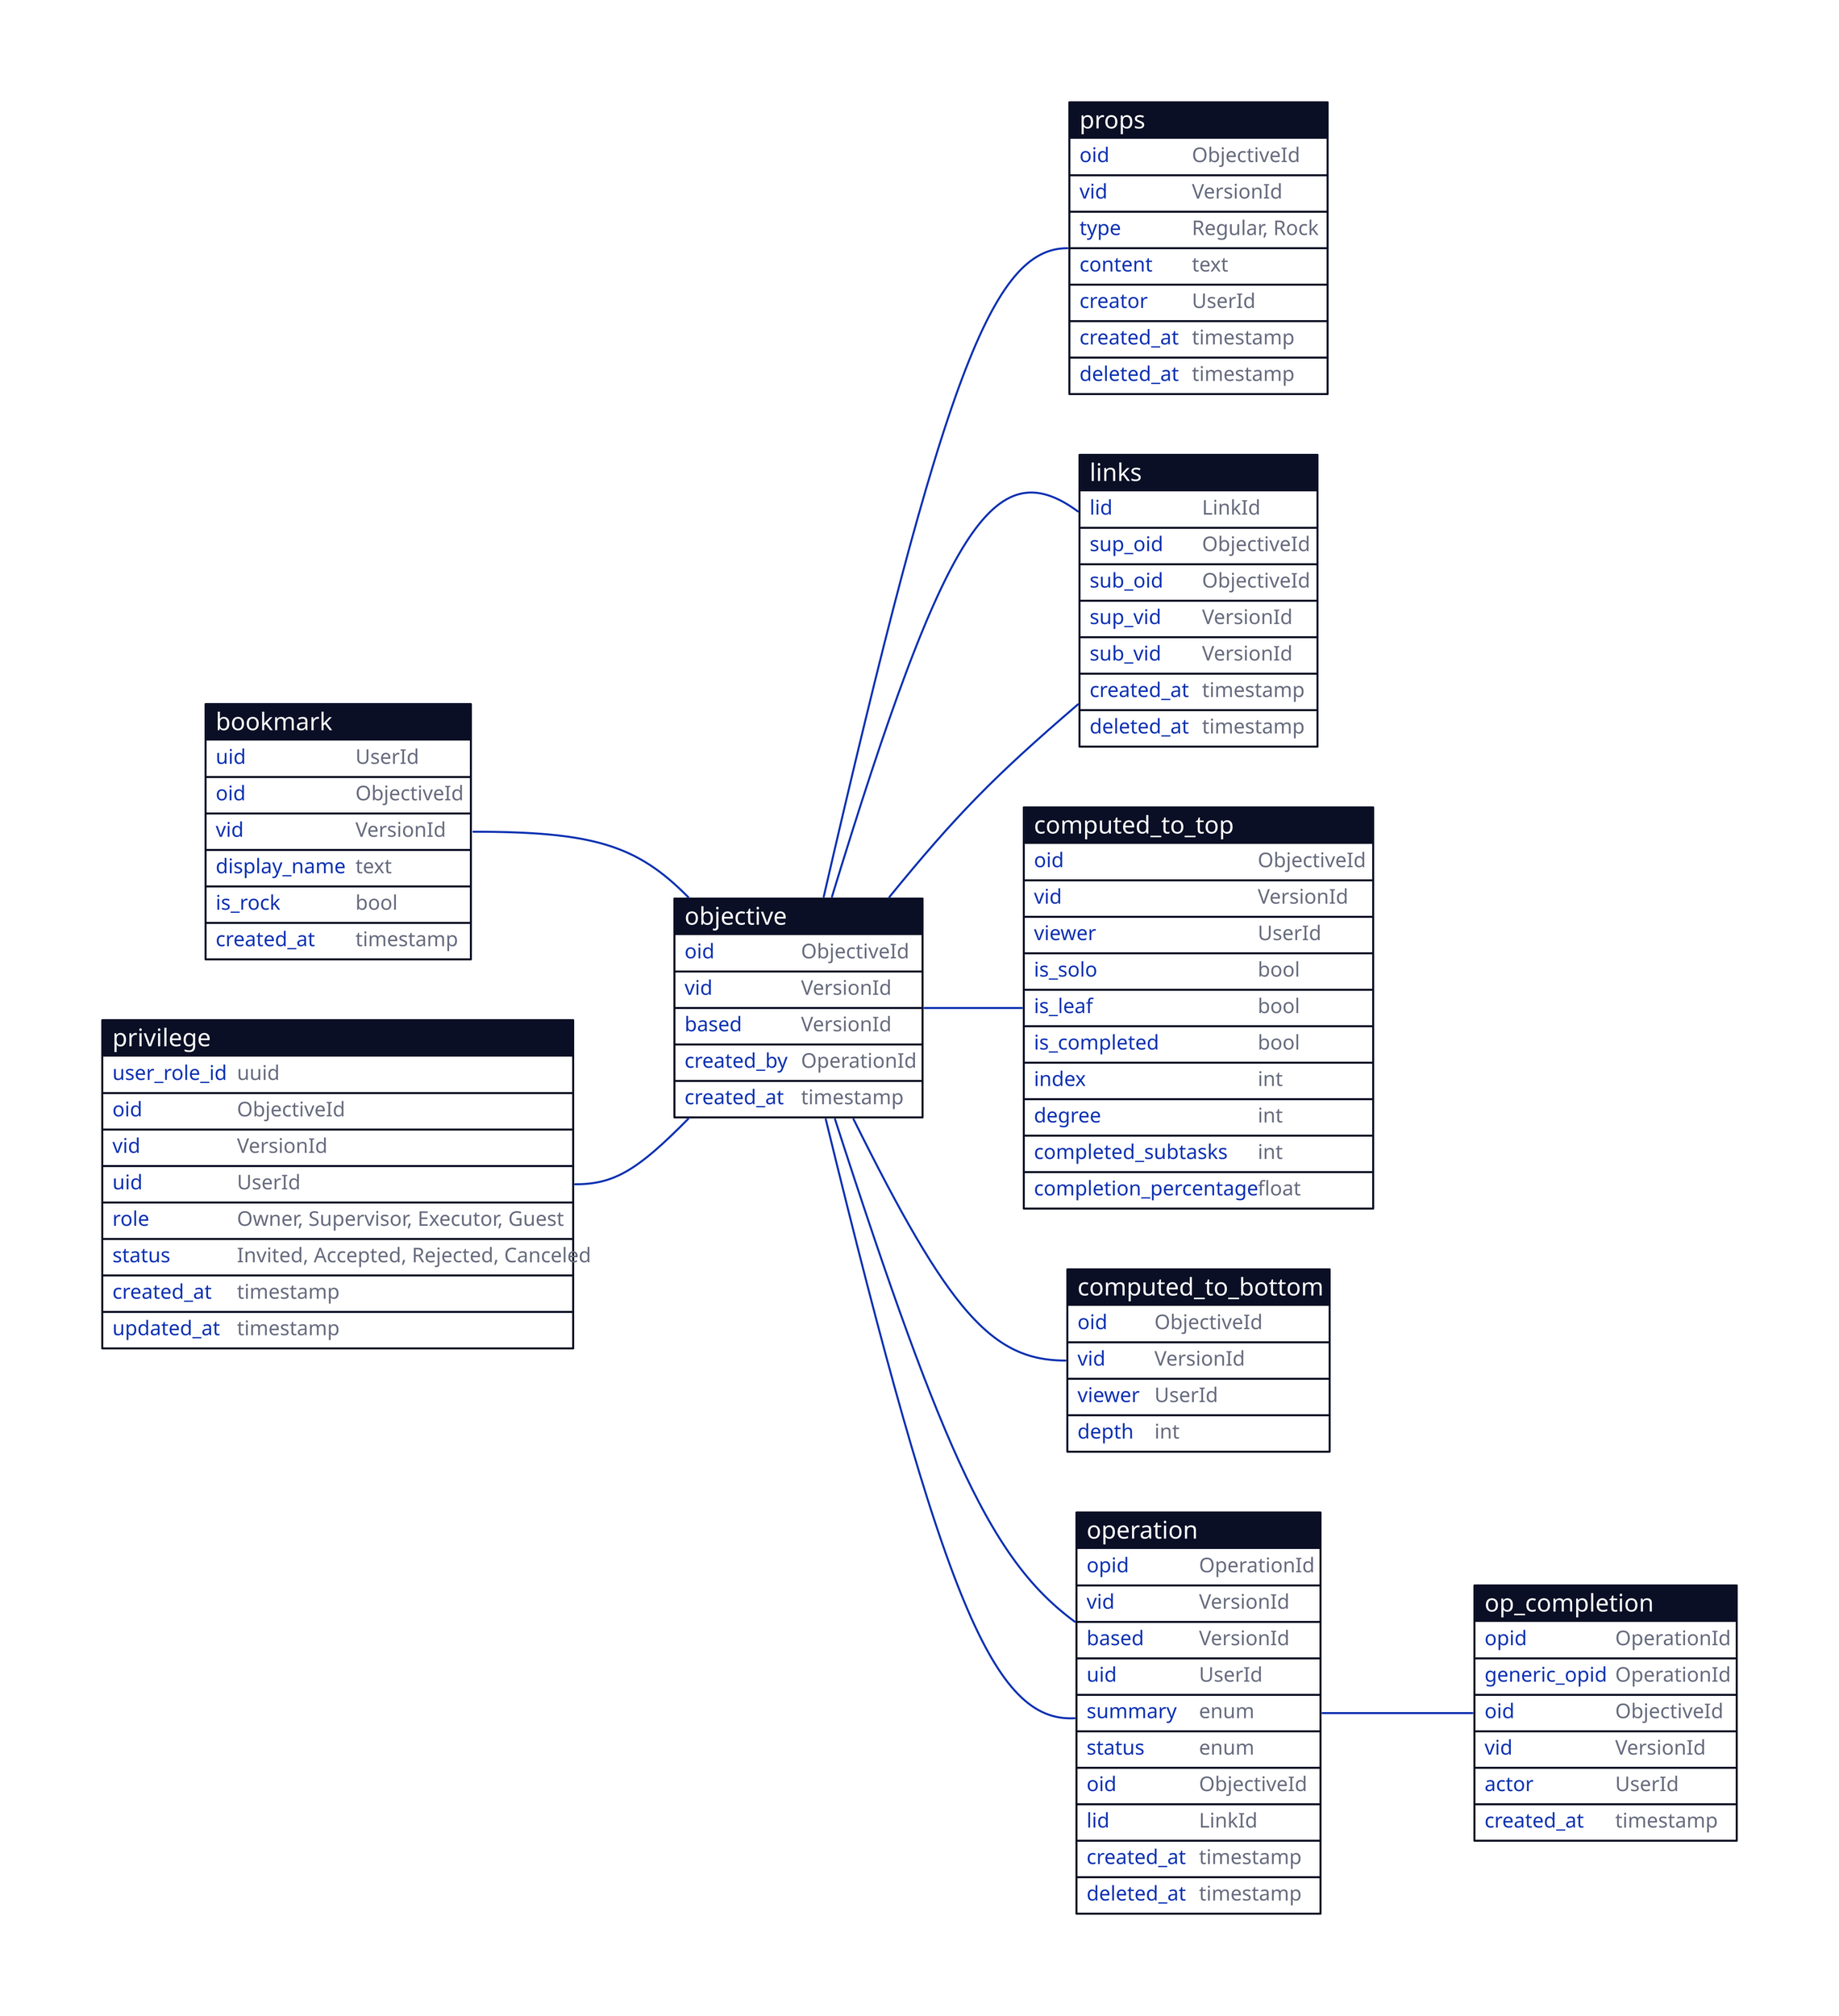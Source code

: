 bookmark: {
  shape: sql_table

  uid: UserId
  oid: ObjectiveId
  vid: VersionId
  display_name: text
  is_rock: bool # rocks are hidden in the UI
  created_at: timestamp
}

privilege: {
  shape: sql_table

  user_role_id: uuid
  oid: ObjectiveId
  vid: VersionId
  uid: UserId
  role: "Owner, Supervisor, Executor, Guest"
  status: "Invited, Accepted, Rejected, Canceled"
  created_at: timestamp
  updated_at: timestamp
}

objective: {
  shape: sql_table

  oid: ObjectiveId
  vid: VersionId
  based: VersionId
  created_by: OperationId

  created_at: timestamp
}

props: {
  shape: sql_table

  oid: ObjectiveId
  vid: VersionId
  type: "Regular, Rock"
  content: text
  creator: UserId
  created_at: timestamp
  deleted_at: timestamp
}

links: {
  shape: sql_table

  lid: LinkId

  sup_oid: ObjectiveId
  sub_oid: ObjectiveId
  sup_vid: VersionId
  sub_vid: VersionId

  created_at: timestamp
  deleted_at: timestamp
}

computed_to_top: {
  shape: sql_table

  oid: ObjectiveId
  vid: VersionId
  viewer: UserId

  is_solo: bool
  is_leaf: bool
  is_completed: bool

  index: int
  degree: int
  completed_subtasks: int
  completion_percentage: float
}

computed_to_bottom: {
  shape: sql_table

  oid: ObjectiveId
  vid: VersionId
  viewer: UserId

  depth: int
}

operation: {
  shape: sql_table

  opid: OperationId
  vid: VersionId
  based: VersionId

  uid: UserId
  summary: enum
  status: enum

  oid: ObjectiveId
  lid: LinkId

  created_at: timestamp
  deleted_at: timestamp
}

op_completion: {
  shape: sql_table

  opid: OperationId
  generic_opid: OperationId
  oid: ObjectiveId
  vid: VersionId
  actor: UserId
  created_at: timestamp
}

direction: right

# a bookmark points to a root node of a work tree
bookmark.oid -- objective.oid
# bookmark.vid -- objective.vid

# Any task with custom privilege hand.can have owner/viewers/executors
privilege.oid -- objective.oid
# privilege.vid -- objective.vid

objective.oid -- links.sup_oid
# objective.vid -- links.sup_vid

objective.oid -- links.sub_oid
# objective.vid -- links.sub_vid

objective.oid -- operation.oid
# objective.vid -- operation.vid

objective.oid -- computed_to_top.oid
# objective.vid -- computed_to_top.vid

objective.oid -- computed_to_bottom.oid
# objective.vid -- computed_to_bottom.vid

operation.opid -- op_completion.opid

objective.oid -- operation.oid

objective.oid -- props.oid
# objective.vid -- props.vid
